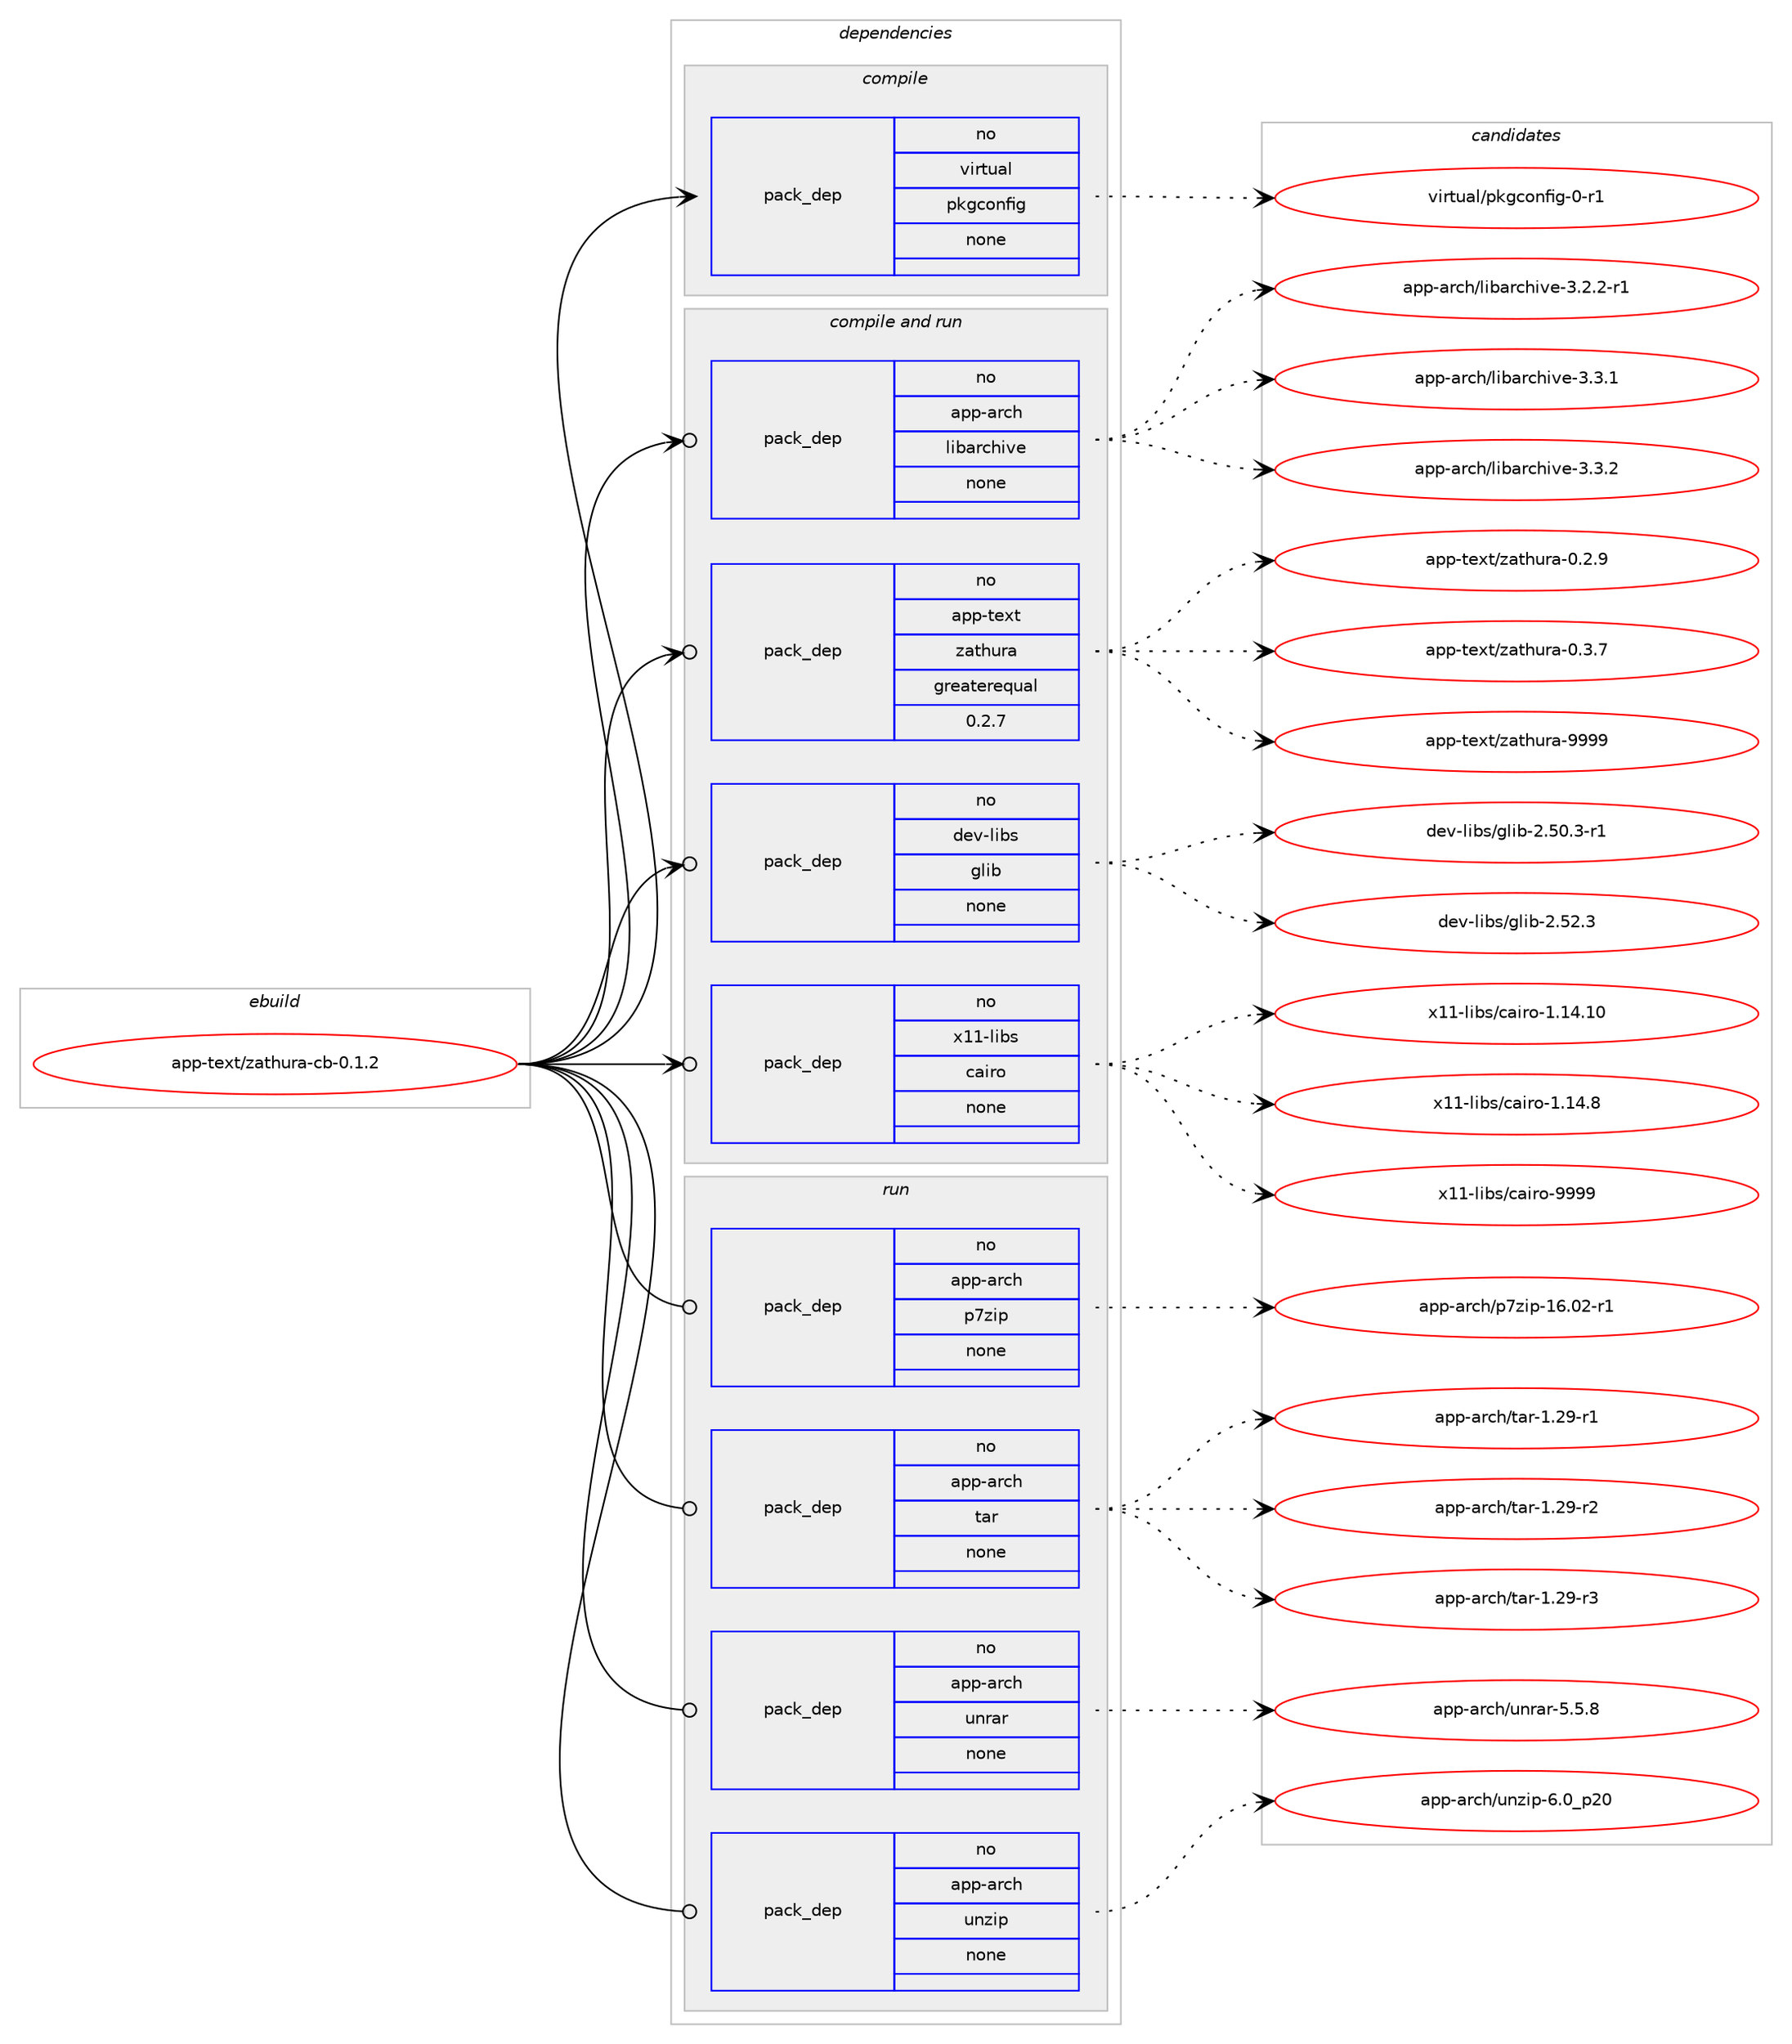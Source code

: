 digraph prolog {

# *************
# Graph options
# *************

newrank=true;
concentrate=true;
compound=true;
graph [rankdir=LR,fontname=Helvetica,fontsize=10,ranksep=1.5];#, ranksep=2.5, nodesep=0.2];
edge  [arrowhead=vee];
node  [fontname=Helvetica,fontsize=10];

# **********
# The ebuild
# **********

subgraph cluster_leftcol {
color=gray;
rank=same;
label=<<i>ebuild</i>>;
id [label="app-text/zathura-cb-0.1.2", color=red, width=4, href="../app-text/zathura-cb-0.1.2.svg"];
}

# ****************
# The dependencies
# ****************

subgraph cluster_midcol {
color=gray;
label=<<i>dependencies</i>>;
subgraph cluster_compile {
fillcolor="#eeeeee";
style=filled;
label=<<i>compile</i>>;
subgraph pack45694 {
dependency62517 [label=<<TABLE BORDER="0" CELLBORDER="1" CELLSPACING="0" CELLPADDING="4" WIDTH="220"><TR><TD ROWSPAN="6" CELLPADDING="30">pack_dep</TD></TR><TR><TD WIDTH="110">no</TD></TR><TR><TD>virtual</TD></TR><TR><TD>pkgconfig</TD></TR><TR><TD>none</TD></TR><TR><TD></TD></TR></TABLE>>, shape=none, color=blue];
}
id:e -> dependency62517:w [weight=20,style="solid",arrowhead="vee"];
}
subgraph cluster_compileandrun {
fillcolor="#eeeeee";
style=filled;
label=<<i>compile and run</i>>;
subgraph pack45695 {
dependency62518 [label=<<TABLE BORDER="0" CELLBORDER="1" CELLSPACING="0" CELLPADDING="4" WIDTH="220"><TR><TD ROWSPAN="6" CELLPADDING="30">pack_dep</TD></TR><TR><TD WIDTH="110">no</TD></TR><TR><TD>app-arch</TD></TR><TR><TD>libarchive</TD></TR><TR><TD>none</TD></TR><TR><TD></TD></TR></TABLE>>, shape=none, color=blue];
}
id:e -> dependency62518:w [weight=20,style="solid",arrowhead="odotvee"];
subgraph pack45696 {
dependency62519 [label=<<TABLE BORDER="0" CELLBORDER="1" CELLSPACING="0" CELLPADDING="4" WIDTH="220"><TR><TD ROWSPAN="6" CELLPADDING="30">pack_dep</TD></TR><TR><TD WIDTH="110">no</TD></TR><TR><TD>app-text</TD></TR><TR><TD>zathura</TD></TR><TR><TD>greaterequal</TD></TR><TR><TD>0.2.7</TD></TR></TABLE>>, shape=none, color=blue];
}
id:e -> dependency62519:w [weight=20,style="solid",arrowhead="odotvee"];
subgraph pack45697 {
dependency62520 [label=<<TABLE BORDER="0" CELLBORDER="1" CELLSPACING="0" CELLPADDING="4" WIDTH="220"><TR><TD ROWSPAN="6" CELLPADDING="30">pack_dep</TD></TR><TR><TD WIDTH="110">no</TD></TR><TR><TD>dev-libs</TD></TR><TR><TD>glib</TD></TR><TR><TD>none</TD></TR><TR><TD></TD></TR></TABLE>>, shape=none, color=blue];
}
id:e -> dependency62520:w [weight=20,style="solid",arrowhead="odotvee"];
subgraph pack45698 {
dependency62521 [label=<<TABLE BORDER="0" CELLBORDER="1" CELLSPACING="0" CELLPADDING="4" WIDTH="220"><TR><TD ROWSPAN="6" CELLPADDING="30">pack_dep</TD></TR><TR><TD WIDTH="110">no</TD></TR><TR><TD>x11-libs</TD></TR><TR><TD>cairo</TD></TR><TR><TD>none</TD></TR><TR><TD></TD></TR></TABLE>>, shape=none, color=blue];
}
id:e -> dependency62521:w [weight=20,style="solid",arrowhead="odotvee"];
}
subgraph cluster_run {
fillcolor="#eeeeee";
style=filled;
label=<<i>run</i>>;
subgraph pack45699 {
dependency62522 [label=<<TABLE BORDER="0" CELLBORDER="1" CELLSPACING="0" CELLPADDING="4" WIDTH="220"><TR><TD ROWSPAN="6" CELLPADDING="30">pack_dep</TD></TR><TR><TD WIDTH="110">no</TD></TR><TR><TD>app-arch</TD></TR><TR><TD>p7zip</TD></TR><TR><TD>none</TD></TR><TR><TD></TD></TR></TABLE>>, shape=none, color=blue];
}
id:e -> dependency62522:w [weight=20,style="solid",arrowhead="odot"];
subgraph pack45700 {
dependency62523 [label=<<TABLE BORDER="0" CELLBORDER="1" CELLSPACING="0" CELLPADDING="4" WIDTH="220"><TR><TD ROWSPAN="6" CELLPADDING="30">pack_dep</TD></TR><TR><TD WIDTH="110">no</TD></TR><TR><TD>app-arch</TD></TR><TR><TD>tar</TD></TR><TR><TD>none</TD></TR><TR><TD></TD></TR></TABLE>>, shape=none, color=blue];
}
id:e -> dependency62523:w [weight=20,style="solid",arrowhead="odot"];
subgraph pack45701 {
dependency62524 [label=<<TABLE BORDER="0" CELLBORDER="1" CELLSPACING="0" CELLPADDING="4" WIDTH="220"><TR><TD ROWSPAN="6" CELLPADDING="30">pack_dep</TD></TR><TR><TD WIDTH="110">no</TD></TR><TR><TD>app-arch</TD></TR><TR><TD>unrar</TD></TR><TR><TD>none</TD></TR><TR><TD></TD></TR></TABLE>>, shape=none, color=blue];
}
id:e -> dependency62524:w [weight=20,style="solid",arrowhead="odot"];
subgraph pack45702 {
dependency62525 [label=<<TABLE BORDER="0" CELLBORDER="1" CELLSPACING="0" CELLPADDING="4" WIDTH="220"><TR><TD ROWSPAN="6" CELLPADDING="30">pack_dep</TD></TR><TR><TD WIDTH="110">no</TD></TR><TR><TD>app-arch</TD></TR><TR><TD>unzip</TD></TR><TR><TD>none</TD></TR><TR><TD></TD></TR></TABLE>>, shape=none, color=blue];
}
id:e -> dependency62525:w [weight=20,style="solid",arrowhead="odot"];
}
}

# **************
# The candidates
# **************

subgraph cluster_choices {
rank=same;
color=gray;
label=<<i>candidates</i>>;

subgraph choice45694 {
color=black;
nodesep=1;
choice11810511411611797108471121071039911111010210510345484511449 [label="virtual/pkgconfig-0-r1", color=red, width=4,href="../virtual/pkgconfig-0-r1.svg"];
dependency62517:e -> choice11810511411611797108471121071039911111010210510345484511449:w [style=dotted,weight="100"];
}
subgraph choice45695 {
color=black;
nodesep=1;
choice97112112459711499104471081059897114991041051181014551465046504511449 [label="app-arch/libarchive-3.2.2-r1", color=red, width=4,href="../app-arch/libarchive-3.2.2-r1.svg"];
choice9711211245971149910447108105989711499104105118101455146514649 [label="app-arch/libarchive-3.3.1", color=red, width=4,href="../app-arch/libarchive-3.3.1.svg"];
choice9711211245971149910447108105989711499104105118101455146514650 [label="app-arch/libarchive-3.3.2", color=red, width=4,href="../app-arch/libarchive-3.3.2.svg"];
dependency62518:e -> choice97112112459711499104471081059897114991041051181014551465046504511449:w [style=dotted,weight="100"];
dependency62518:e -> choice9711211245971149910447108105989711499104105118101455146514649:w [style=dotted,weight="100"];
dependency62518:e -> choice9711211245971149910447108105989711499104105118101455146514650:w [style=dotted,weight="100"];
}
subgraph choice45696 {
color=black;
nodesep=1;
choice9711211245116101120116471229711610411711497454846504657 [label="app-text/zathura-0.2.9", color=red, width=4,href="../app-text/zathura-0.2.9.svg"];
choice9711211245116101120116471229711610411711497454846514655 [label="app-text/zathura-0.3.7", color=red, width=4,href="../app-text/zathura-0.3.7.svg"];
choice97112112451161011201164712297116104117114974557575757 [label="app-text/zathura-9999", color=red, width=4,href="../app-text/zathura-9999.svg"];
dependency62519:e -> choice9711211245116101120116471229711610411711497454846504657:w [style=dotted,weight="100"];
dependency62519:e -> choice9711211245116101120116471229711610411711497454846514655:w [style=dotted,weight="100"];
dependency62519:e -> choice97112112451161011201164712297116104117114974557575757:w [style=dotted,weight="100"];
}
subgraph choice45697 {
color=black;
nodesep=1;
choice10010111845108105981154710310810598455046534846514511449 [label="dev-libs/glib-2.50.3-r1", color=red, width=4,href="../dev-libs/glib-2.50.3-r1.svg"];
choice1001011184510810598115471031081059845504653504651 [label="dev-libs/glib-2.52.3", color=red, width=4,href="../dev-libs/glib-2.52.3.svg"];
dependency62520:e -> choice10010111845108105981154710310810598455046534846514511449:w [style=dotted,weight="100"];
dependency62520:e -> choice1001011184510810598115471031081059845504653504651:w [style=dotted,weight="100"];
}
subgraph choice45698 {
color=black;
nodesep=1;
choice120494945108105981154799971051141114549464952464948 [label="x11-libs/cairo-1.14.10", color=red, width=4,href="../x11-libs/cairo-1.14.10.svg"];
choice1204949451081059811547999710511411145494649524656 [label="x11-libs/cairo-1.14.8", color=red, width=4,href="../x11-libs/cairo-1.14.8.svg"];
choice120494945108105981154799971051141114557575757 [label="x11-libs/cairo-9999", color=red, width=4,href="../x11-libs/cairo-9999.svg"];
dependency62521:e -> choice120494945108105981154799971051141114549464952464948:w [style=dotted,weight="100"];
dependency62521:e -> choice1204949451081059811547999710511411145494649524656:w [style=dotted,weight="100"];
dependency62521:e -> choice120494945108105981154799971051141114557575757:w [style=dotted,weight="100"];
}
subgraph choice45699 {
color=black;
nodesep=1;
choice9711211245971149910447112551221051124549544648504511449 [label="app-arch/p7zip-16.02-r1", color=red, width=4,href="../app-arch/p7zip-16.02-r1.svg"];
dependency62522:e -> choice9711211245971149910447112551221051124549544648504511449:w [style=dotted,weight="100"];
}
subgraph choice45700 {
color=black;
nodesep=1;
choice97112112459711499104471169711445494650574511449 [label="app-arch/tar-1.29-r1", color=red, width=4,href="../app-arch/tar-1.29-r1.svg"];
choice97112112459711499104471169711445494650574511450 [label="app-arch/tar-1.29-r2", color=red, width=4,href="../app-arch/tar-1.29-r2.svg"];
choice97112112459711499104471169711445494650574511451 [label="app-arch/tar-1.29-r3", color=red, width=4,href="../app-arch/tar-1.29-r3.svg"];
dependency62523:e -> choice97112112459711499104471169711445494650574511449:w [style=dotted,weight="100"];
dependency62523:e -> choice97112112459711499104471169711445494650574511450:w [style=dotted,weight="100"];
dependency62523:e -> choice97112112459711499104471169711445494650574511451:w [style=dotted,weight="100"];
}
subgraph choice45701 {
color=black;
nodesep=1;
choice971121124597114991044711711011497114455346534656 [label="app-arch/unrar-5.5.8", color=red, width=4,href="../app-arch/unrar-5.5.8.svg"];
dependency62524:e -> choice971121124597114991044711711011497114455346534656:w [style=dotted,weight="100"];
}
subgraph choice45702 {
color=black;
nodesep=1;
choice971121124597114991044711711012210511245544648951125048 [label="app-arch/unzip-6.0_p20", color=red, width=4,href="../app-arch/unzip-6.0_p20.svg"];
dependency62525:e -> choice971121124597114991044711711012210511245544648951125048:w [style=dotted,weight="100"];
}
}

}
